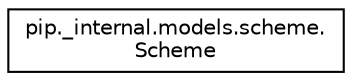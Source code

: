 digraph "Graphical Class Hierarchy"
{
 // LATEX_PDF_SIZE
  edge [fontname="Helvetica",fontsize="10",labelfontname="Helvetica",labelfontsize="10"];
  node [fontname="Helvetica",fontsize="10",shape=record];
  rankdir="LR";
  Node0 [label="pip._internal.models.scheme.\lScheme",height=0.2,width=0.4,color="black", fillcolor="white", style="filled",URL="$classpip_1_1__internal_1_1models_1_1scheme_1_1_scheme.html",tooltip=" "];
}
